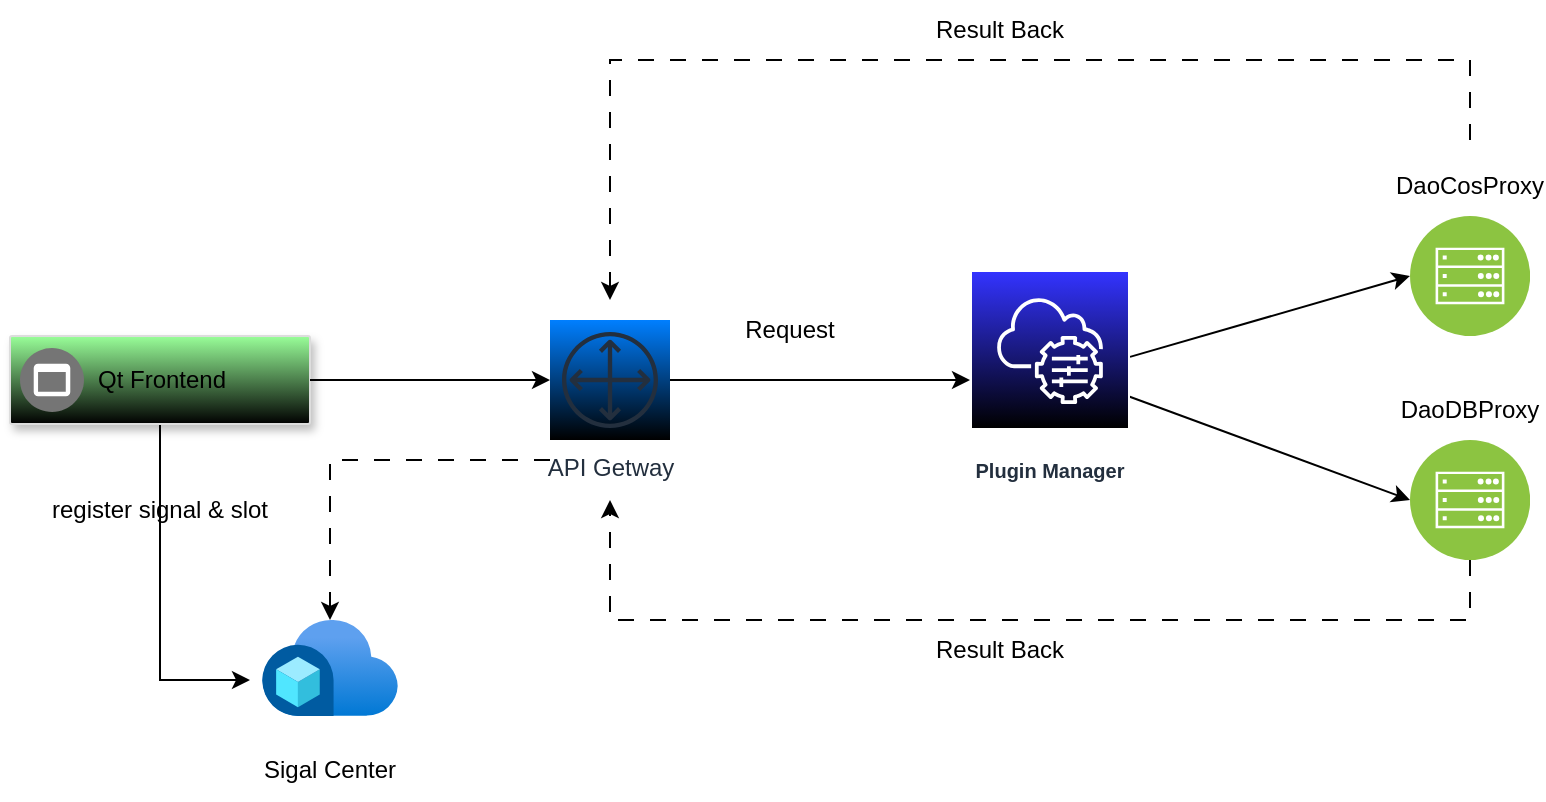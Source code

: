 <mxfile version="24.5.5" type="github">
  <diagram id="C5RBs43oDa-KdzZeNtuy" name="Page-1">
    <mxGraphModel dx="1012" dy="671" grid="1" gridSize="10" guides="1" tooltips="1" connect="1" arrows="1" fold="1" page="1" pageScale="1" pageWidth="827" pageHeight="1169" math="0" shadow="0">
      <root>
        <mxCell id="WIyWlLk6GJQsqaUBKTNV-0" />
        <mxCell id="WIyWlLk6GJQsqaUBKTNV-1" parent="WIyWlLk6GJQsqaUBKTNV-0" />
        <mxCell id="xf3IUS0nZY2ai-M4Kry7-20" value="" style="endArrow=classic;html=1;rounded=0;exitX=0.5;exitY=1;exitDx=0;exitDy=0;" edge="1" parent="WIyWlLk6GJQsqaUBKTNV-1" source="xf3IUS0nZY2ai-M4Kry7-0">
          <mxGeometry width="50" height="50" relative="1" as="geometry">
            <mxPoint x="60" y="340" as="sourcePoint" />
            <mxPoint x="150" y="390" as="targetPoint" />
            <Array as="points">
              <mxPoint x="105" y="390" />
            </Array>
          </mxGeometry>
        </mxCell>
        <mxCell id="xf3IUS0nZY2ai-M4Kry7-0" value="" style="strokeColor=#dddddd;shadow=1;strokeWidth=1;rounded=1;absoluteArcSize=1;arcSize=2;fillColor=#99FF99;gradientColor=#000000;" vertex="1" parent="WIyWlLk6GJQsqaUBKTNV-1">
          <mxGeometry x="30" y="218" width="150" height="44" as="geometry" />
        </mxCell>
        <mxCell id="xf3IUS0nZY2ai-M4Kry7-1" value="Qt Frontend" style="sketch=0;dashed=0;connectable=0;html=1;fillColor=#757575;strokeColor=none;shape=mxgraph.gcp2.frontend_platform_services;part=1;labelPosition=right;verticalLabelPosition=middle;align=left;verticalAlign=middle;spacingLeft=5;fontSize=12;" vertex="1" parent="xf3IUS0nZY2ai-M4Kry7-0">
          <mxGeometry y="0.5" width="32" height="32" relative="1" as="geometry">
            <mxPoint x="5" y="-16" as="offset" />
          </mxGeometry>
        </mxCell>
        <mxCell id="xf3IUS0nZY2ai-M4Kry7-3" value="API Getway" style="sketch=0;outlineConnect=0;fontColor=#232F3E;gradientColor=default;strokeColor=#232F3E;fillColor=#007FFF;dashed=0;verticalLabelPosition=bottom;verticalAlign=top;align=center;html=1;fontSize=12;fontStyle=0;aspect=fixed;shape=mxgraph.aws4.resourceIcon;resIcon=mxgraph.aws4.customer_gateway;" vertex="1" parent="WIyWlLk6GJQsqaUBKTNV-1">
          <mxGeometry x="300" y="210" width="60" height="60" as="geometry" />
        </mxCell>
        <mxCell id="xf3IUS0nZY2ai-M4Kry7-4" value="" style="endArrow=classic;html=1;rounded=0;exitX=1;exitY=0.5;exitDx=0;exitDy=0;" edge="1" parent="WIyWlLk6GJQsqaUBKTNV-1" source="xf3IUS0nZY2ai-M4Kry7-0" target="xf3IUS0nZY2ai-M4Kry7-3">
          <mxGeometry width="50" height="50" relative="1" as="geometry">
            <mxPoint x="220" y="230" as="sourcePoint" />
            <mxPoint x="270" y="180" as="targetPoint" />
          </mxGeometry>
        </mxCell>
        <mxCell id="xf3IUS0nZY2ai-M4Kry7-7" value="" style="group;fillColor=default;" vertex="1" connectable="0" parent="WIyWlLk6GJQsqaUBKTNV-1">
          <mxGeometry x="730" y="128" width="60" height="90" as="geometry" />
        </mxCell>
        <mxCell id="xf3IUS0nZY2ai-M4Kry7-5" value="" style="image;aspect=fixed;perimeter=ellipsePerimeter;html=1;align=center;shadow=0;dashed=0;fontColor=#4277BB;labelBackgroundColor=default;fontSize=12;spacingTop=3;image=img/lib/ibm/infrastructure/mobile_backend.svg;" vertex="1" parent="xf3IUS0nZY2ai-M4Kry7-7">
          <mxGeometry y="30" width="60" height="60" as="geometry" />
        </mxCell>
        <mxCell id="xf3IUS0nZY2ai-M4Kry7-6" value="DaoCosProxy" style="text;html=1;align=center;verticalAlign=middle;whiteSpace=wrap;rounded=0;" vertex="1" parent="xf3IUS0nZY2ai-M4Kry7-7">
          <mxGeometry width="60" height="30" as="geometry" />
        </mxCell>
        <mxCell id="xf3IUS0nZY2ai-M4Kry7-8" value="" style="group" vertex="1" connectable="0" parent="WIyWlLk6GJQsqaUBKTNV-1">
          <mxGeometry x="730" y="240" width="60" height="90" as="geometry" />
        </mxCell>
        <mxCell id="xf3IUS0nZY2ai-M4Kry7-9" value="" style="image;aspect=fixed;perimeter=ellipsePerimeter;html=1;align=center;shadow=0;dashed=0;fontColor=#4277BB;labelBackgroundColor=default;fontSize=12;spacingTop=3;image=img/lib/ibm/infrastructure/mobile_backend.svg;" vertex="1" parent="xf3IUS0nZY2ai-M4Kry7-8">
          <mxGeometry y="30" width="60" height="60" as="geometry" />
        </mxCell>
        <mxCell id="xf3IUS0nZY2ai-M4Kry7-10" value="DaoDBProxy" style="text;html=1;align=center;verticalAlign=middle;whiteSpace=wrap;rounded=0;" vertex="1" parent="xf3IUS0nZY2ai-M4Kry7-8">
          <mxGeometry width="60" height="30" as="geometry" />
        </mxCell>
        <mxCell id="xf3IUS0nZY2ai-M4Kry7-11" value="" style="endArrow=classic;html=1;rounded=0;entryX=0;entryY=0.5;entryDx=0;entryDy=0;" edge="1" parent="WIyWlLk6GJQsqaUBKTNV-1" source="xf3IUS0nZY2ai-M4Kry7-13" target="xf3IUS0nZY2ai-M4Kry7-5">
          <mxGeometry width="50" height="50" relative="1" as="geometry">
            <mxPoint x="600" y="230.25" as="sourcePoint" />
            <mxPoint x="630" y="150" as="targetPoint" />
          </mxGeometry>
        </mxCell>
        <mxCell id="xf3IUS0nZY2ai-M4Kry7-12" value="" style="endArrow=classic;html=1;rounded=0;entryX=0;entryY=0.5;entryDx=0;entryDy=0;" edge="1" parent="WIyWlLk6GJQsqaUBKTNV-1" target="xf3IUS0nZY2ai-M4Kry7-9">
          <mxGeometry width="50" height="50" relative="1" as="geometry">
            <mxPoint x="540" y="230" as="sourcePoint" />
            <mxPoint x="670" y="310" as="targetPoint" />
          </mxGeometry>
        </mxCell>
        <mxCell id="xf3IUS0nZY2ai-M4Kry7-13" value="Plugin Manager" style="sketch=0;outlineConnect=0;fontColor=#232F3E;gradientColor=default;strokeColor=#ffffff;fillColor=#3333FF;dashed=0;verticalLabelPosition=middle;verticalAlign=bottom;align=center;html=1;whiteSpace=wrap;fontSize=10;fontStyle=1;spacing=3;shape=mxgraph.aws4.productIcon;prIcon=mxgraph.aws4.systems_manager;" vertex="1" parent="WIyWlLk6GJQsqaUBKTNV-1">
          <mxGeometry x="510" y="185" width="80" height="110" as="geometry" />
        </mxCell>
        <mxCell id="xf3IUS0nZY2ai-M4Kry7-14" value="" style="endArrow=classic;html=1;rounded=0;" edge="1" parent="WIyWlLk6GJQsqaUBKTNV-1" target="xf3IUS0nZY2ai-M4Kry7-13">
          <mxGeometry width="50" height="50" relative="1" as="geometry">
            <mxPoint x="360" y="240" as="sourcePoint" />
            <mxPoint x="410" y="190" as="targetPoint" />
          </mxGeometry>
        </mxCell>
        <mxCell id="xf3IUS0nZY2ai-M4Kry7-15" value="" style="endArrow=classic;html=1;rounded=0;exitX=0.5;exitY=1;exitDx=0;exitDy=0;dashed=1;dashPattern=8 8;" edge="1" parent="WIyWlLk6GJQsqaUBKTNV-1" source="xf3IUS0nZY2ai-M4Kry7-9">
          <mxGeometry width="50" height="50" relative="1" as="geometry">
            <mxPoint x="770" y="410" as="sourcePoint" />
            <mxPoint x="330" y="300" as="targetPoint" />
            <Array as="points">
              <mxPoint x="760" y="360" />
              <mxPoint x="500" y="360" />
              <mxPoint x="330" y="360" />
            </Array>
          </mxGeometry>
        </mxCell>
        <mxCell id="xf3IUS0nZY2ai-M4Kry7-16" value="" style="endArrow=classic;html=1;rounded=0;dashed=1;dashPattern=8 8;" edge="1" parent="WIyWlLk6GJQsqaUBKTNV-1">
          <mxGeometry width="50" height="50" relative="1" as="geometry">
            <mxPoint x="760" y="120" as="sourcePoint" />
            <mxPoint x="330" y="200" as="targetPoint" />
            <Array as="points">
              <mxPoint x="760" y="80" />
              <mxPoint x="330" y="80" />
              <mxPoint x="330" y="110" />
            </Array>
          </mxGeometry>
        </mxCell>
        <mxCell id="xf3IUS0nZY2ai-M4Kry7-19" value="" style="group" vertex="1" connectable="0" parent="WIyWlLk6GJQsqaUBKTNV-1">
          <mxGeometry x="130" y="360" width="120" height="90" as="geometry" />
        </mxCell>
        <mxCell id="xf3IUS0nZY2ai-M4Kry7-17" value="" style="image;aspect=fixed;html=1;points=[];align=center;fontSize=12;image=img/lib/azure2/azure_ecosystem/Azure_Hybrid_Center.svg;" vertex="1" parent="xf3IUS0nZY2ai-M4Kry7-19">
          <mxGeometry x="26" width="68" height="48" as="geometry" />
        </mxCell>
        <mxCell id="xf3IUS0nZY2ai-M4Kry7-18" value="Sigal Center" style="text;html=1;align=center;verticalAlign=middle;whiteSpace=wrap;rounded=0;" vertex="1" parent="xf3IUS0nZY2ai-M4Kry7-19">
          <mxGeometry y="60" width="120" height="30" as="geometry" />
        </mxCell>
        <mxCell id="xf3IUS0nZY2ai-M4Kry7-21" value="register signal &amp;amp; slot" style="text;html=1;align=center;verticalAlign=middle;whiteSpace=wrap;rounded=0;" vertex="1" parent="WIyWlLk6GJQsqaUBKTNV-1">
          <mxGeometry x="35" y="290" width="140" height="30" as="geometry" />
        </mxCell>
        <mxCell id="xf3IUS0nZY2ai-M4Kry7-22" value="Request" style="text;html=1;align=center;verticalAlign=middle;whiteSpace=wrap;rounded=0;" vertex="1" parent="WIyWlLk6GJQsqaUBKTNV-1">
          <mxGeometry x="390" y="200" width="60" height="30" as="geometry" />
        </mxCell>
        <mxCell id="xf3IUS0nZY2ai-M4Kry7-23" value="Result Back" style="text;html=1;align=center;verticalAlign=middle;whiteSpace=wrap;rounded=0;" vertex="1" parent="WIyWlLk6GJQsqaUBKTNV-1">
          <mxGeometry x="470" y="50" width="110" height="30" as="geometry" />
        </mxCell>
        <mxCell id="xf3IUS0nZY2ai-M4Kry7-24" value="Result Back" style="text;html=1;align=center;verticalAlign=middle;whiteSpace=wrap;rounded=0;" vertex="1" parent="WIyWlLk6GJQsqaUBKTNV-1">
          <mxGeometry x="470" y="360" width="110" height="30" as="geometry" />
        </mxCell>
        <mxCell id="xf3IUS0nZY2ai-M4Kry7-26" value="" style="endArrow=classic;html=1;rounded=0;dashed=1;dashPattern=8 8;" edge="1" parent="WIyWlLk6GJQsqaUBKTNV-1" target="xf3IUS0nZY2ai-M4Kry7-17">
          <mxGeometry width="50" height="50" relative="1" as="geometry">
            <mxPoint x="300" y="280" as="sourcePoint" />
            <mxPoint x="240" y="280" as="targetPoint" />
            <Array as="points">
              <mxPoint x="190" y="280" />
            </Array>
          </mxGeometry>
        </mxCell>
      </root>
    </mxGraphModel>
  </diagram>
</mxfile>
